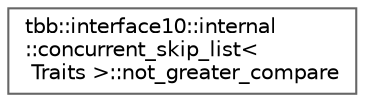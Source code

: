 digraph "类继承关系图"
{
 // LATEX_PDF_SIZE
  bgcolor="transparent";
  edge [fontname=Helvetica,fontsize=10,labelfontname=Helvetica,labelfontsize=10];
  node [fontname=Helvetica,fontsize=10,shape=box,height=0.2,width=0.4];
  rankdir="LR";
  Node0 [id="Node000000",label="tbb::interface10::internal\l::concurrent_skip_list\<\l Traits \>::not_greater_compare",height=0.2,width=0.4,color="grey40", fillcolor="white", style="filled",URL="$structtbb_1_1interface10_1_1internal_1_1concurrent__skip__list_1_1not__greater__compare.html",tooltip=" "];
}
